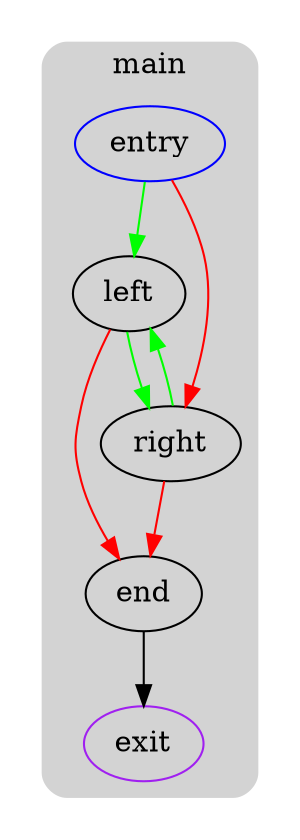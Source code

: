 digraph G {
  compound=true
  subgraph cluster_ {
    peripheries=0
    subgraph cluster_0 {
      label="main"
      color=darkgray
      style=rounded
      bgcolor=lightgray
      cluster_0_0[label="entry",shape=oval,color=blue,rank=source]
      cluster_0_1[label="left",shape=oval]
      cluster_0_2[label="right",shape=oval]
      cluster_0_3[label="end",shape=oval]
      cluster_0_exit[label=exit,color=purple,rank=sink]
      cluster_0_0 -> cluster_0_1 [color=green]
      cluster_0_0 -> cluster_0_2 [color=red]
      cluster_0_1 -> cluster_0_2 [color=green]
      cluster_0_1 -> cluster_0_3 [color=red]
      cluster_0_2 -> cluster_0_1 [color=green]
      cluster_0_2 -> cluster_0_3 [color=red]
      cluster_0_3 -> cluster_0_exit [color=black]
    }
  }
}
